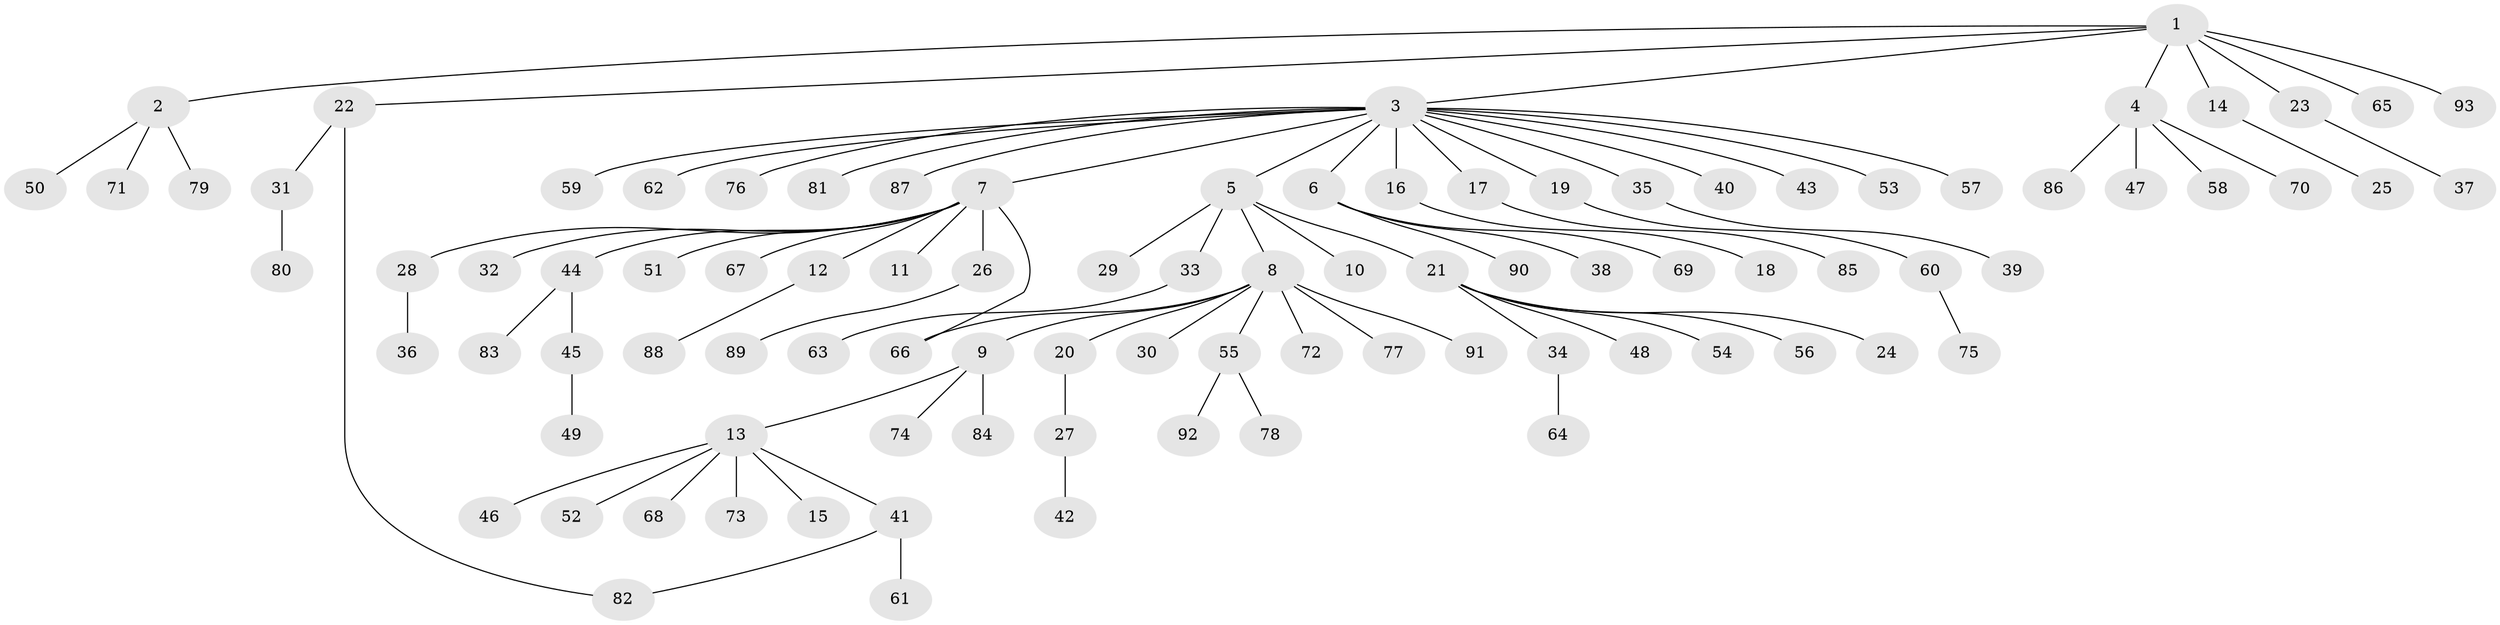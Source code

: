 // Generated by graph-tools (version 1.1) at 2025/01/03/09/25 03:01:45]
// undirected, 93 vertices, 94 edges
graph export_dot {
graph [start="1"]
  node [color=gray90,style=filled];
  1;
  2;
  3;
  4;
  5;
  6;
  7;
  8;
  9;
  10;
  11;
  12;
  13;
  14;
  15;
  16;
  17;
  18;
  19;
  20;
  21;
  22;
  23;
  24;
  25;
  26;
  27;
  28;
  29;
  30;
  31;
  32;
  33;
  34;
  35;
  36;
  37;
  38;
  39;
  40;
  41;
  42;
  43;
  44;
  45;
  46;
  47;
  48;
  49;
  50;
  51;
  52;
  53;
  54;
  55;
  56;
  57;
  58;
  59;
  60;
  61;
  62;
  63;
  64;
  65;
  66;
  67;
  68;
  69;
  70;
  71;
  72;
  73;
  74;
  75;
  76;
  77;
  78;
  79;
  80;
  81;
  82;
  83;
  84;
  85;
  86;
  87;
  88;
  89;
  90;
  91;
  92;
  93;
  1 -- 2;
  1 -- 3;
  1 -- 4;
  1 -- 14;
  1 -- 22;
  1 -- 23;
  1 -- 65;
  1 -- 93;
  2 -- 50;
  2 -- 71;
  2 -- 79;
  3 -- 5;
  3 -- 6;
  3 -- 7;
  3 -- 16;
  3 -- 17;
  3 -- 19;
  3 -- 35;
  3 -- 40;
  3 -- 43;
  3 -- 53;
  3 -- 57;
  3 -- 59;
  3 -- 62;
  3 -- 76;
  3 -- 81;
  3 -- 87;
  4 -- 47;
  4 -- 58;
  4 -- 70;
  4 -- 86;
  5 -- 8;
  5 -- 10;
  5 -- 21;
  5 -- 29;
  5 -- 33;
  6 -- 38;
  6 -- 69;
  6 -- 90;
  7 -- 11;
  7 -- 12;
  7 -- 26;
  7 -- 28;
  7 -- 32;
  7 -- 44;
  7 -- 51;
  7 -- 66;
  7 -- 67;
  8 -- 9;
  8 -- 20;
  8 -- 30;
  8 -- 55;
  8 -- 66;
  8 -- 72;
  8 -- 77;
  8 -- 91;
  9 -- 13;
  9 -- 74;
  9 -- 84;
  12 -- 88;
  13 -- 15;
  13 -- 41;
  13 -- 46;
  13 -- 52;
  13 -- 68;
  13 -- 73;
  14 -- 25;
  16 -- 18;
  17 -- 85;
  19 -- 60;
  20 -- 27;
  21 -- 24;
  21 -- 34;
  21 -- 48;
  21 -- 54;
  21 -- 56;
  22 -- 31;
  22 -- 82;
  23 -- 37;
  26 -- 89;
  27 -- 42;
  28 -- 36;
  31 -- 80;
  33 -- 63;
  34 -- 64;
  35 -- 39;
  41 -- 61;
  41 -- 82;
  44 -- 45;
  44 -- 83;
  45 -- 49;
  55 -- 78;
  55 -- 92;
  60 -- 75;
}
